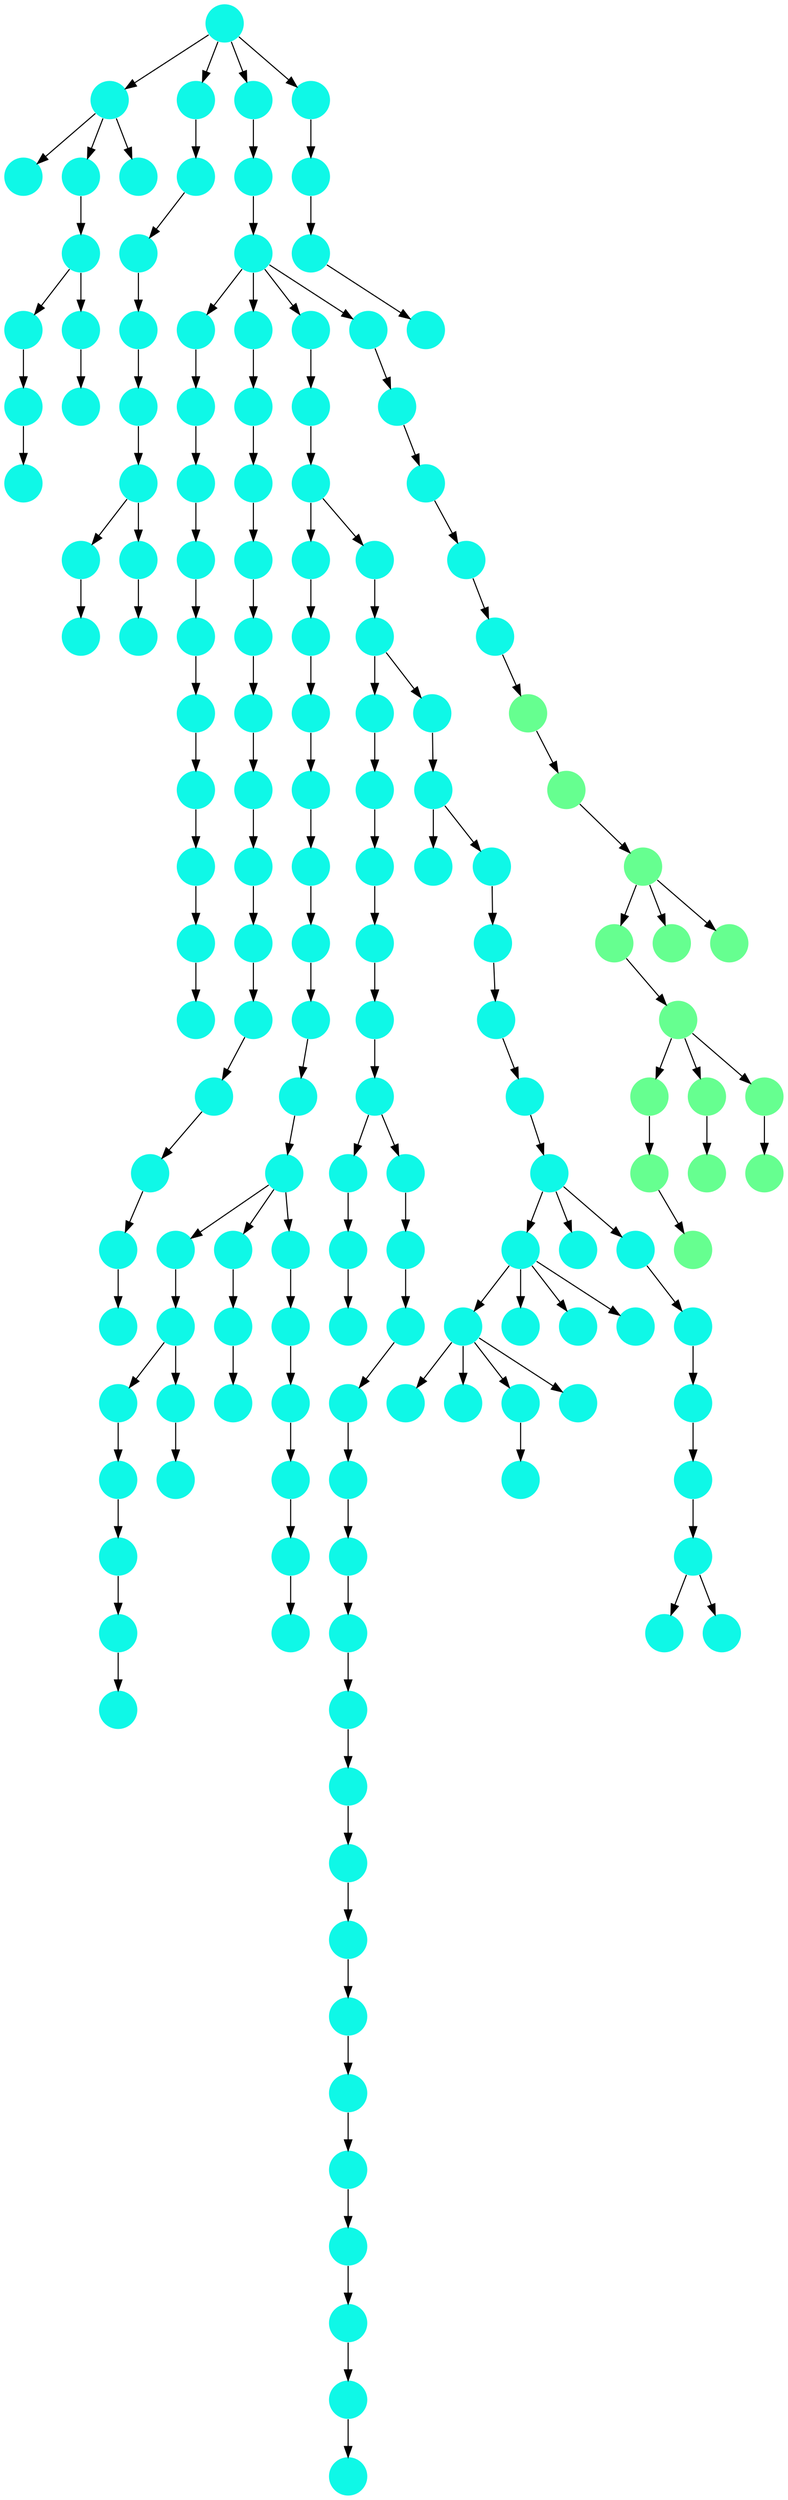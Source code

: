 digraph{
0 [tooltip = "I", penwidth = 0, style = filled, fillcolor = "#0ff8e7", shape = circle, label = ""]
1 [tooltip = "I", penwidth = 0, style = filled, fillcolor = "#0ff8e7", shape = circle, label = ""]
2 [tooltip = "I", penwidth = 0, style = filled, fillcolor = "#0ff8e7", shape = circle, label = ""]
3 [tooltip = "I", penwidth = 0, style = filled, fillcolor = "#0ff8e7", shape = circle, label = ""]
4 [tooltip = "I", penwidth = 0, style = filled, fillcolor = "#0ff8e7", shape = circle, label = ""]
5 [tooltip = "I", penwidth = 0, style = filled, fillcolor = "#0ff8e7", shape = circle, label = ""]
6 [tooltip = "I", penwidth = 0, style = filled, fillcolor = "#0ff8e7", shape = circle, label = ""]
7 [tooltip = "I", penwidth = 0, style = filled, fillcolor = "#0ff8e7", shape = circle, label = ""]
8 [tooltip = "I", penwidth = 0, style = filled, fillcolor = "#0ff8e7", shape = circle, label = ""]
9 [tooltip = "I", penwidth = 0, style = filled, fillcolor = "#0ff8e7", shape = circle, label = ""]
10 [tooltip = "I", penwidth = 0, style = filled, fillcolor = "#0ff8e7", shape = circle, label = ""]
11 [tooltip = "I", penwidth = 0, style = filled, fillcolor = "#0ff8e7", shape = circle, label = ""]
12 [tooltip = "I", penwidth = 0, style = filled, fillcolor = "#0ff8e7", shape = circle, label = ""]
13 [tooltip = "I", penwidth = 0, style = filled, fillcolor = "#0ff8e7", shape = circle, label = ""]
14 [tooltip = "I", penwidth = 0, style = filled, fillcolor = "#0ff8e7", shape = circle, label = ""]
15 [tooltip = "I", penwidth = 0, style = filled, fillcolor = "#0ff8e7", shape = circle, label = ""]
16 [tooltip = "I", penwidth = 0, style = filled, fillcolor = "#0ff8e7", shape = circle, label = ""]
17 [tooltip = "I", penwidth = 0, style = filled, fillcolor = "#0ff8e7", shape = circle, label = ""]
18 [tooltip = "I", penwidth = 0, style = filled, fillcolor = "#0ff8e7", shape = circle, label = ""]
19 [tooltip = "I", penwidth = 0, style = filled, fillcolor = "#0ff8e7", shape = circle, label = ""]
20 [tooltip = "I", penwidth = 0, style = filled, fillcolor = "#0ff8e7", shape = circle, label = ""]
21 [tooltip = "I", penwidth = 0, style = filled, fillcolor = "#0ff8e7", shape = circle, label = ""]
22 [tooltip = "I", penwidth = 0, style = filled, fillcolor = "#0ff8e7", shape = circle, label = ""]
23 [tooltip = "I", penwidth = 0, style = filled, fillcolor = "#0ff8e7", shape = circle, label = ""]
24 [tooltip = "I", penwidth = 0, style = filled, fillcolor = "#0ff8e7", shape = circle, label = ""]
25 [tooltip = "I", penwidth = 0, style = filled, fillcolor = "#0ff8e7", shape = circle, label = ""]
26 [tooltip = "I", penwidth = 0, style = filled, fillcolor = "#0ff8e7", shape = circle, label = ""]
27 [tooltip = "I", penwidth = 0, style = filled, fillcolor = "#0ff8e7", shape = circle, label = ""]
28 [tooltip = "L", penwidth = 0, style = filled, fillcolor = "#66ff90", shape = circle, label = ""]
29 [tooltip = "L", penwidth = 0, style = filled, fillcolor = "#66ff90", shape = circle, label = ""]
30 [tooltip = "L", penwidth = 0, style = filled, fillcolor = "#66ff90", shape = circle, label = ""]
31 [tooltip = "L", penwidth = 0, style = filled, fillcolor = "#66ff90", shape = circle, label = ""]
32 [tooltip = "I", penwidth = 0, style = filled, fillcolor = "#0ff8e7", shape = circle, label = ""]
33 [tooltip = "I", penwidth = 0, style = filled, fillcolor = "#0ff8e7", shape = circle, label = ""]
34 [tooltip = "I", penwidth = 0, style = filled, fillcolor = "#0ff8e7", shape = circle, label = ""]
35 [tooltip = "I", penwidth = 0, style = filled, fillcolor = "#0ff8e7", shape = circle, label = ""]
36 [tooltip = "I", penwidth = 0, style = filled, fillcolor = "#0ff8e7", shape = circle, label = ""]
37 [tooltip = "I", penwidth = 0, style = filled, fillcolor = "#0ff8e7", shape = circle, label = ""]
38 [tooltip = "I", penwidth = 0, style = filled, fillcolor = "#0ff8e7", shape = circle, label = ""]
39 [tooltip = "I", penwidth = 0, style = filled, fillcolor = "#0ff8e7", shape = circle, label = ""]
40 [tooltip = "I", penwidth = 0, style = filled, fillcolor = "#0ff8e7", shape = circle, label = ""]
41 [tooltip = "I", penwidth = 0, style = filled, fillcolor = "#0ff8e7", shape = circle, label = ""]
42 [tooltip = "I", penwidth = 0, style = filled, fillcolor = "#0ff8e7", shape = circle, label = ""]
43 [tooltip = "I", penwidth = 0, style = filled, fillcolor = "#0ff8e7", shape = circle, label = ""]
44 [tooltip = "I", penwidth = 0, style = filled, fillcolor = "#0ff8e7", shape = circle, label = ""]
45 [tooltip = "I", penwidth = 0, style = filled, fillcolor = "#0ff8e7", shape = circle, label = ""]
46 [tooltip = "I", penwidth = 0, style = filled, fillcolor = "#0ff8e7", shape = circle, label = ""]
47 [tooltip = "I", penwidth = 0, style = filled, fillcolor = "#0ff8e7", shape = circle, label = ""]
48 [tooltip = "I", penwidth = 0, style = filled, fillcolor = "#0ff8e7", shape = circle, label = ""]
49 [tooltip = "I", penwidth = 0, style = filled, fillcolor = "#0ff8e7", shape = circle, label = ""]
50 [tooltip = "I", penwidth = 0, style = filled, fillcolor = "#0ff8e7", shape = circle, label = ""]
51 [tooltip = "I", penwidth = 0, style = filled, fillcolor = "#0ff8e7", shape = circle, label = ""]
52 [tooltip = "I", penwidth = 0, style = filled, fillcolor = "#0ff8e7", shape = circle, label = ""]
53 [tooltip = "I", penwidth = 0, style = filled, fillcolor = "#0ff8e7", shape = circle, label = ""]
54 [tooltip = "I", penwidth = 0, style = filled, fillcolor = "#0ff8e7", shape = circle, label = ""]
55 [tooltip = "I", penwidth = 0, style = filled, fillcolor = "#0ff8e7", shape = circle, label = ""]
56 [tooltip = "I", penwidth = 0, style = filled, fillcolor = "#0ff8e7", shape = circle, label = ""]
57 [tooltip = "I", penwidth = 0, style = filled, fillcolor = "#0ff8e7", shape = circle, label = ""]
58 [tooltip = "I", penwidth = 0, style = filled, fillcolor = "#0ff8e7", shape = circle, label = ""]
59 [tooltip = "I", penwidth = 0, style = filled, fillcolor = "#0ff8e7", shape = circle, label = ""]
60 [tooltip = "I", penwidth = 0, style = filled, fillcolor = "#0ff8e7", shape = circle, label = ""]
61 [tooltip = "I", penwidth = 0, style = filled, fillcolor = "#0ff8e7", shape = circle, label = ""]
62 [tooltip = "I", penwidth = 0, style = filled, fillcolor = "#0ff8e7", shape = circle, label = ""]
63 [tooltip = "I", penwidth = 0, style = filled, fillcolor = "#0ff8e7", shape = circle, label = ""]
64 [tooltip = "I", penwidth = 0, style = filled, fillcolor = "#0ff8e7", shape = circle, label = ""]
65 [tooltip = "L", penwidth = 0, style = filled, fillcolor = "#66ff90", shape = circle, label = ""]
66 [tooltip = "I", penwidth = 0, style = filled, fillcolor = "#0ff8e7", shape = circle, label = ""]
67 [tooltip = "I", penwidth = 0, style = filled, fillcolor = "#0ff8e7", shape = circle, label = ""]
68 [tooltip = "I", penwidth = 0, style = filled, fillcolor = "#0ff8e7", shape = circle, label = ""]
69 [tooltip = "I", penwidth = 0, style = filled, fillcolor = "#0ff8e7", shape = circle, label = ""]
70 [tooltip = "I", penwidth = 0, style = filled, fillcolor = "#0ff8e7", shape = circle, label = ""]
71 [tooltip = "I", penwidth = 0, style = filled, fillcolor = "#0ff8e7", shape = circle, label = ""]
72 [tooltip = "I", penwidth = 0, style = filled, fillcolor = "#0ff8e7", shape = circle, label = ""]
73 [tooltip = "I", penwidth = 0, style = filled, fillcolor = "#0ff8e7", shape = circle, label = ""]
74 [tooltip = "L", penwidth = 0, style = filled, fillcolor = "#66ff90", shape = circle, label = ""]
75 [tooltip = "I", penwidth = 0, style = filled, fillcolor = "#0ff8e7", shape = circle, label = ""]
76 [tooltip = "I", penwidth = 0, style = filled, fillcolor = "#0ff8e7", shape = circle, label = ""]
77 [tooltip = "I", penwidth = 0, style = filled, fillcolor = "#0ff8e7", shape = circle, label = ""]
78 [tooltip = "I", penwidth = 0, style = filled, fillcolor = "#0ff8e7", shape = circle, label = ""]
79 [tooltip = "I", penwidth = 0, style = filled, fillcolor = "#0ff8e7", shape = circle, label = ""]
80 [tooltip = "I", penwidth = 0, style = filled, fillcolor = "#0ff8e7", shape = circle, label = ""]
81 [tooltip = "I", penwidth = 0, style = filled, fillcolor = "#0ff8e7", shape = circle, label = ""]
82 [tooltip = "I", penwidth = 0, style = filled, fillcolor = "#0ff8e7", shape = circle, label = ""]
83 [tooltip = "I", penwidth = 0, style = filled, fillcolor = "#0ff8e7", shape = circle, label = ""]
84 [tooltip = "I", penwidth = 0, style = filled, fillcolor = "#0ff8e7", shape = circle, label = ""]
85 [tooltip = "I", penwidth = 0, style = filled, fillcolor = "#0ff8e7", shape = circle, label = ""]
86 [tooltip = "I", penwidth = 0, style = filled, fillcolor = "#0ff8e7", shape = circle, label = ""]
87 [tooltip = "I", penwidth = 0, style = filled, fillcolor = "#0ff8e7", shape = circle, label = ""]
88 [tooltip = "I", penwidth = 0, style = filled, fillcolor = "#0ff8e7", shape = circle, label = ""]
89 [tooltip = "I", penwidth = 0, style = filled, fillcolor = "#0ff8e7", shape = circle, label = ""]
90 [tooltip = "I", penwidth = 0, style = filled, fillcolor = "#0ff8e7", shape = circle, label = ""]
91 [tooltip = "I", penwidth = 0, style = filled, fillcolor = "#0ff8e7", shape = circle, label = ""]
92 [tooltip = "I", penwidth = 0, style = filled, fillcolor = "#0ff8e7", shape = circle, label = ""]
93 [tooltip = "I", penwidth = 0, style = filled, fillcolor = "#0ff8e7", shape = circle, label = ""]
94 [tooltip = "I", penwidth = 0, style = filled, fillcolor = "#0ff8e7", shape = circle, label = ""]
95 [tooltip = "I", penwidth = 0, style = filled, fillcolor = "#0ff8e7", shape = circle, label = ""]
96 [tooltip = "I", penwidth = 0, style = filled, fillcolor = "#0ff8e7", shape = circle, label = ""]
97 [tooltip = "I", penwidth = 0, style = filled, fillcolor = "#0ff8e7", shape = circle, label = ""]
98 [tooltip = "I", penwidth = 0, style = filled, fillcolor = "#0ff8e7", shape = circle, label = ""]
99 [tooltip = "I", penwidth = 0, style = filled, fillcolor = "#0ff8e7", shape = circle, label = ""]
100 [tooltip = "I", penwidth = 0, style = filled, fillcolor = "#0ff8e7", shape = circle, label = ""]
101 [tooltip = "I", penwidth = 0, style = filled, fillcolor = "#0ff8e7", shape = circle, label = ""]
102 [tooltip = "I", penwidth = 0, style = filled, fillcolor = "#0ff8e7", shape = circle, label = ""]
103 [tooltip = "I", penwidth = 0, style = filled, fillcolor = "#0ff8e7", shape = circle, label = ""]
104 [tooltip = "I", penwidth = 0, style = filled, fillcolor = "#0ff8e7", shape = circle, label = ""]
105 [tooltip = "L", penwidth = 0, style = filled, fillcolor = "#66ff90", shape = circle, label = ""]
106 [tooltip = "L", penwidth = 0, style = filled, fillcolor = "#66ff90", shape = circle, label = ""]
107 [tooltip = "L", penwidth = 0, style = filled, fillcolor = "#66ff90", shape = circle, label = ""]
108 [tooltip = "L", penwidth = 0, style = filled, fillcolor = "#66ff90", shape = circle, label = ""]
109 [tooltip = "L", penwidth = 0, style = filled, fillcolor = "#66ff90", shape = circle, label = ""]
110 [tooltip = "I", penwidth = 0, style = filled, fillcolor = "#0ff8e7", shape = circle, label = ""]
111 [tooltip = "I", penwidth = 0, style = filled, fillcolor = "#0ff8e7", shape = circle, label = ""]
112 [tooltip = "L", penwidth = 0, style = filled, fillcolor = "#66ff90", shape = circle, label = ""]
113 [tooltip = "I", penwidth = 0, style = filled, fillcolor = "#0ff8e7", shape = circle, label = ""]
114 [tooltip = "I", penwidth = 0, style = filled, fillcolor = "#0ff8e7", shape = circle, label = ""]
115 [tooltip = "I", penwidth = 0, style = filled, fillcolor = "#0ff8e7", shape = circle, label = ""]
116 [tooltip = "I", penwidth = 0, style = filled, fillcolor = "#0ff8e7", shape = circle, label = ""]
117 [tooltip = "I", penwidth = 0, style = filled, fillcolor = "#0ff8e7", shape = circle, label = ""]
118 [tooltip = "I", penwidth = 0, style = filled, fillcolor = "#0ff8e7", shape = circle, label = ""]
119 [tooltip = "I", penwidth = 0, style = filled, fillcolor = "#0ff8e7", shape = circle, label = ""]
120 [tooltip = "I", penwidth = 0, style = filled, fillcolor = "#0ff8e7", shape = circle, label = ""]
121 [tooltip = "I", penwidth = 0, style = filled, fillcolor = "#0ff8e7", shape = circle, label = ""]
122 [tooltip = "I", penwidth = 0, style = filled, fillcolor = "#0ff8e7", shape = circle, label = ""]
123 [tooltip = "I", penwidth = 0, style = filled, fillcolor = "#0ff8e7", shape = circle, label = ""]
124 [tooltip = "I", penwidth = 0, style = filled, fillcolor = "#0ff8e7", shape = circle, label = ""]
125 [tooltip = "I", penwidth = 0, style = filled, fillcolor = "#0ff8e7", shape = circle, label = ""]
126 [tooltip = "I", penwidth = 0, style = filled, fillcolor = "#0ff8e7", shape = circle, label = ""]
127 [tooltip = "I", penwidth = 0, style = filled, fillcolor = "#0ff8e7", shape = circle, label = ""]
128 [tooltip = "I", penwidth = 0, style = filled, fillcolor = "#0ff8e7", shape = circle, label = ""]
129 [tooltip = "I", penwidth = 0, style = filled, fillcolor = "#0ff8e7", shape = circle, label = ""]
130 [tooltip = "I", penwidth = 0, style = filled, fillcolor = "#0ff8e7", shape = circle, label = ""]
131 [tooltip = "I", penwidth = 0, style = filled, fillcolor = "#0ff8e7", shape = circle, label = ""]
132 [tooltip = "I", penwidth = 0, style = filled, fillcolor = "#0ff8e7", shape = circle, label = ""]
133 [tooltip = "I", penwidth = 0, style = filled, fillcolor = "#0ff8e7", shape = circle, label = ""]
134 [tooltip = "I", penwidth = 0, style = filled, fillcolor = "#0ff8e7", shape = circle, label = ""]
135 [tooltip = "I", penwidth = 0, style = filled, fillcolor = "#0ff8e7", shape = circle, label = ""]
136 [tooltip = "I", penwidth = 0, style = filled, fillcolor = "#0ff8e7", shape = circle, label = ""]
137 [tooltip = "I", penwidth = 0, style = filled, fillcolor = "#0ff8e7", shape = circle, label = ""]
138 [tooltip = "I", penwidth = 0, style = filled, fillcolor = "#0ff8e7", shape = circle, label = ""]
139 [tooltip = "I", penwidth = 0, style = filled, fillcolor = "#0ff8e7", shape = circle, label = ""]
140 [tooltip = "I", penwidth = 0, style = filled, fillcolor = "#0ff8e7", shape = circle, label = ""]
141 [tooltip = "L", penwidth = 0, style = filled, fillcolor = "#66ff90", shape = circle, label = ""]
142 [tooltip = "I", penwidth = 0, style = filled, fillcolor = "#0ff8e7", shape = circle, label = ""]
143 [tooltip = "L", penwidth = 0, style = filled, fillcolor = "#66ff90", shape = circle, label = ""]
144 [tooltip = "I", penwidth = 0, style = filled, fillcolor = "#0ff8e7", shape = circle, label = ""]
145 [tooltip = "I", penwidth = 0, style = filled, fillcolor = "#0ff8e7", shape = circle, label = ""]
146 [tooltip = "I", penwidth = 0, style = filled, fillcolor = "#0ff8e7", shape = circle, label = ""]
147 [tooltip = "I", penwidth = 0, style = filled, fillcolor = "#0ff8e7", shape = circle, label = ""]
148 [tooltip = "I", penwidth = 0, style = filled, fillcolor = "#0ff8e7", shape = circle, label = ""]
149 [tooltip = "I", penwidth = 0, style = filled, fillcolor = "#0ff8e7", shape = circle, label = ""]
150 [tooltip = "I", penwidth = 0, style = filled, fillcolor = "#0ff8e7", shape = circle, label = ""]
151 [tooltip = "I", penwidth = 0, style = filled, fillcolor = "#0ff8e7", shape = circle, label = ""]
152 [tooltip = "I", penwidth = 0, style = filled, fillcolor = "#0ff8e7", shape = circle, label = ""]
153 [tooltip = "I", penwidth = 0, style = filled, fillcolor = "#0ff8e7", shape = circle, label = ""]
154 [tooltip = "I", penwidth = 0, style = filled, fillcolor = "#0ff8e7", shape = circle, label = ""]
155 [tooltip = "I", penwidth = 0, style = filled, fillcolor = "#0ff8e7", shape = circle, label = ""]
49 -> 37
56 -> 51
63 -> 61
65 -> 112
103 -> 77
93 -> 92
46 -> 42
123 -> 121
61 -> 57
58 -> 155
154 -> 115
74 -> 28
136 -> 45
10 -> 7
32 -> 142
64 -> 75
34 -> 58
109 -> 107
28 -> 31
67 -> 153
10 -> 13
137 -> 131
34 -> 52
86 -> 93
6 -> 111
26 -> 18
66 -> 71
23 -> 19
40 -> 48
75 -> 72
120 -> 123
124 -> 150
25 -> 73
130 -> 127
118 -> 114
138 -> 20
87 -> 91
124 -> 152
109 -> 74
153 -> 124
116 -> 154
150 -> 151
55 -> 40
64 -> 146
2 -> 1
92 -> 98
126 -> 147
51 -> 43
57 -> 60
14 -> 22
98 -> 103
91 -> 84
29 -> 105
99 -> 97
2 -> 23
11 -> 15
89 -> 99
112 -> 109
54 -> 49
94 -> 102
15 -> 25
48 -> 41
134 -> 33
45 -> 47
66 -> 148
142 -> 134
25 -> 14
120 -> 140
129 -> 128
17 -> 27
109 -> 106
80 -> 76
77 -> 78
131 -> 132
133 -> 135
100 -> 87
101 -> 88
64 -> 70
28 -> 143
7 -> 17
128 -> 133
41 -> 44
35 -> 34
89 -> 100
78 -> 94
28 -> 29
104 -> 138
95 -> 90
42 -> 53
10 -> 11
31 -> 30
1 -> 0
125 -> 59
102 -> 104
88 -> 85
90 -> 81
12 -> 3
21 -> 110
44 -> 39
96 -> 79
81 -> 96
39 -> 50
140 -> 139
79 -> 12
87 -> 83
47 -> 55
5 -> 16
16 -> 67
66 -> 64
22 -> 136
113 -> 144
152 -> 149
60 -> 38
8 -> 4
143 -> 141
76 -> 65
110 -> 80
10 -> 6
1 -> 145
114 -> 113
115 -> 118
66 -> 69
27 -> 125
13 -> 21
135 -> 130
2 -> 26
3 -> 8
117 -> 116
2 -> 9
111 -> 117
73 -> 89
81 -> 66
64 -> 68
19 -> 10
52 -> 36
132 -> 129
84 -> 95
1 -> 24
41 -> 35
97 -> 86
62 -> 63
36 -> 54
98 -> 101
20 -> 32
81 -> 82
8 -> 119
33 -> 46
18 -> 126
121 -> 122
24 -> 120
41 -> 62
105 -> 108
9 -> 5
59 -> 137
53 -> 56
}